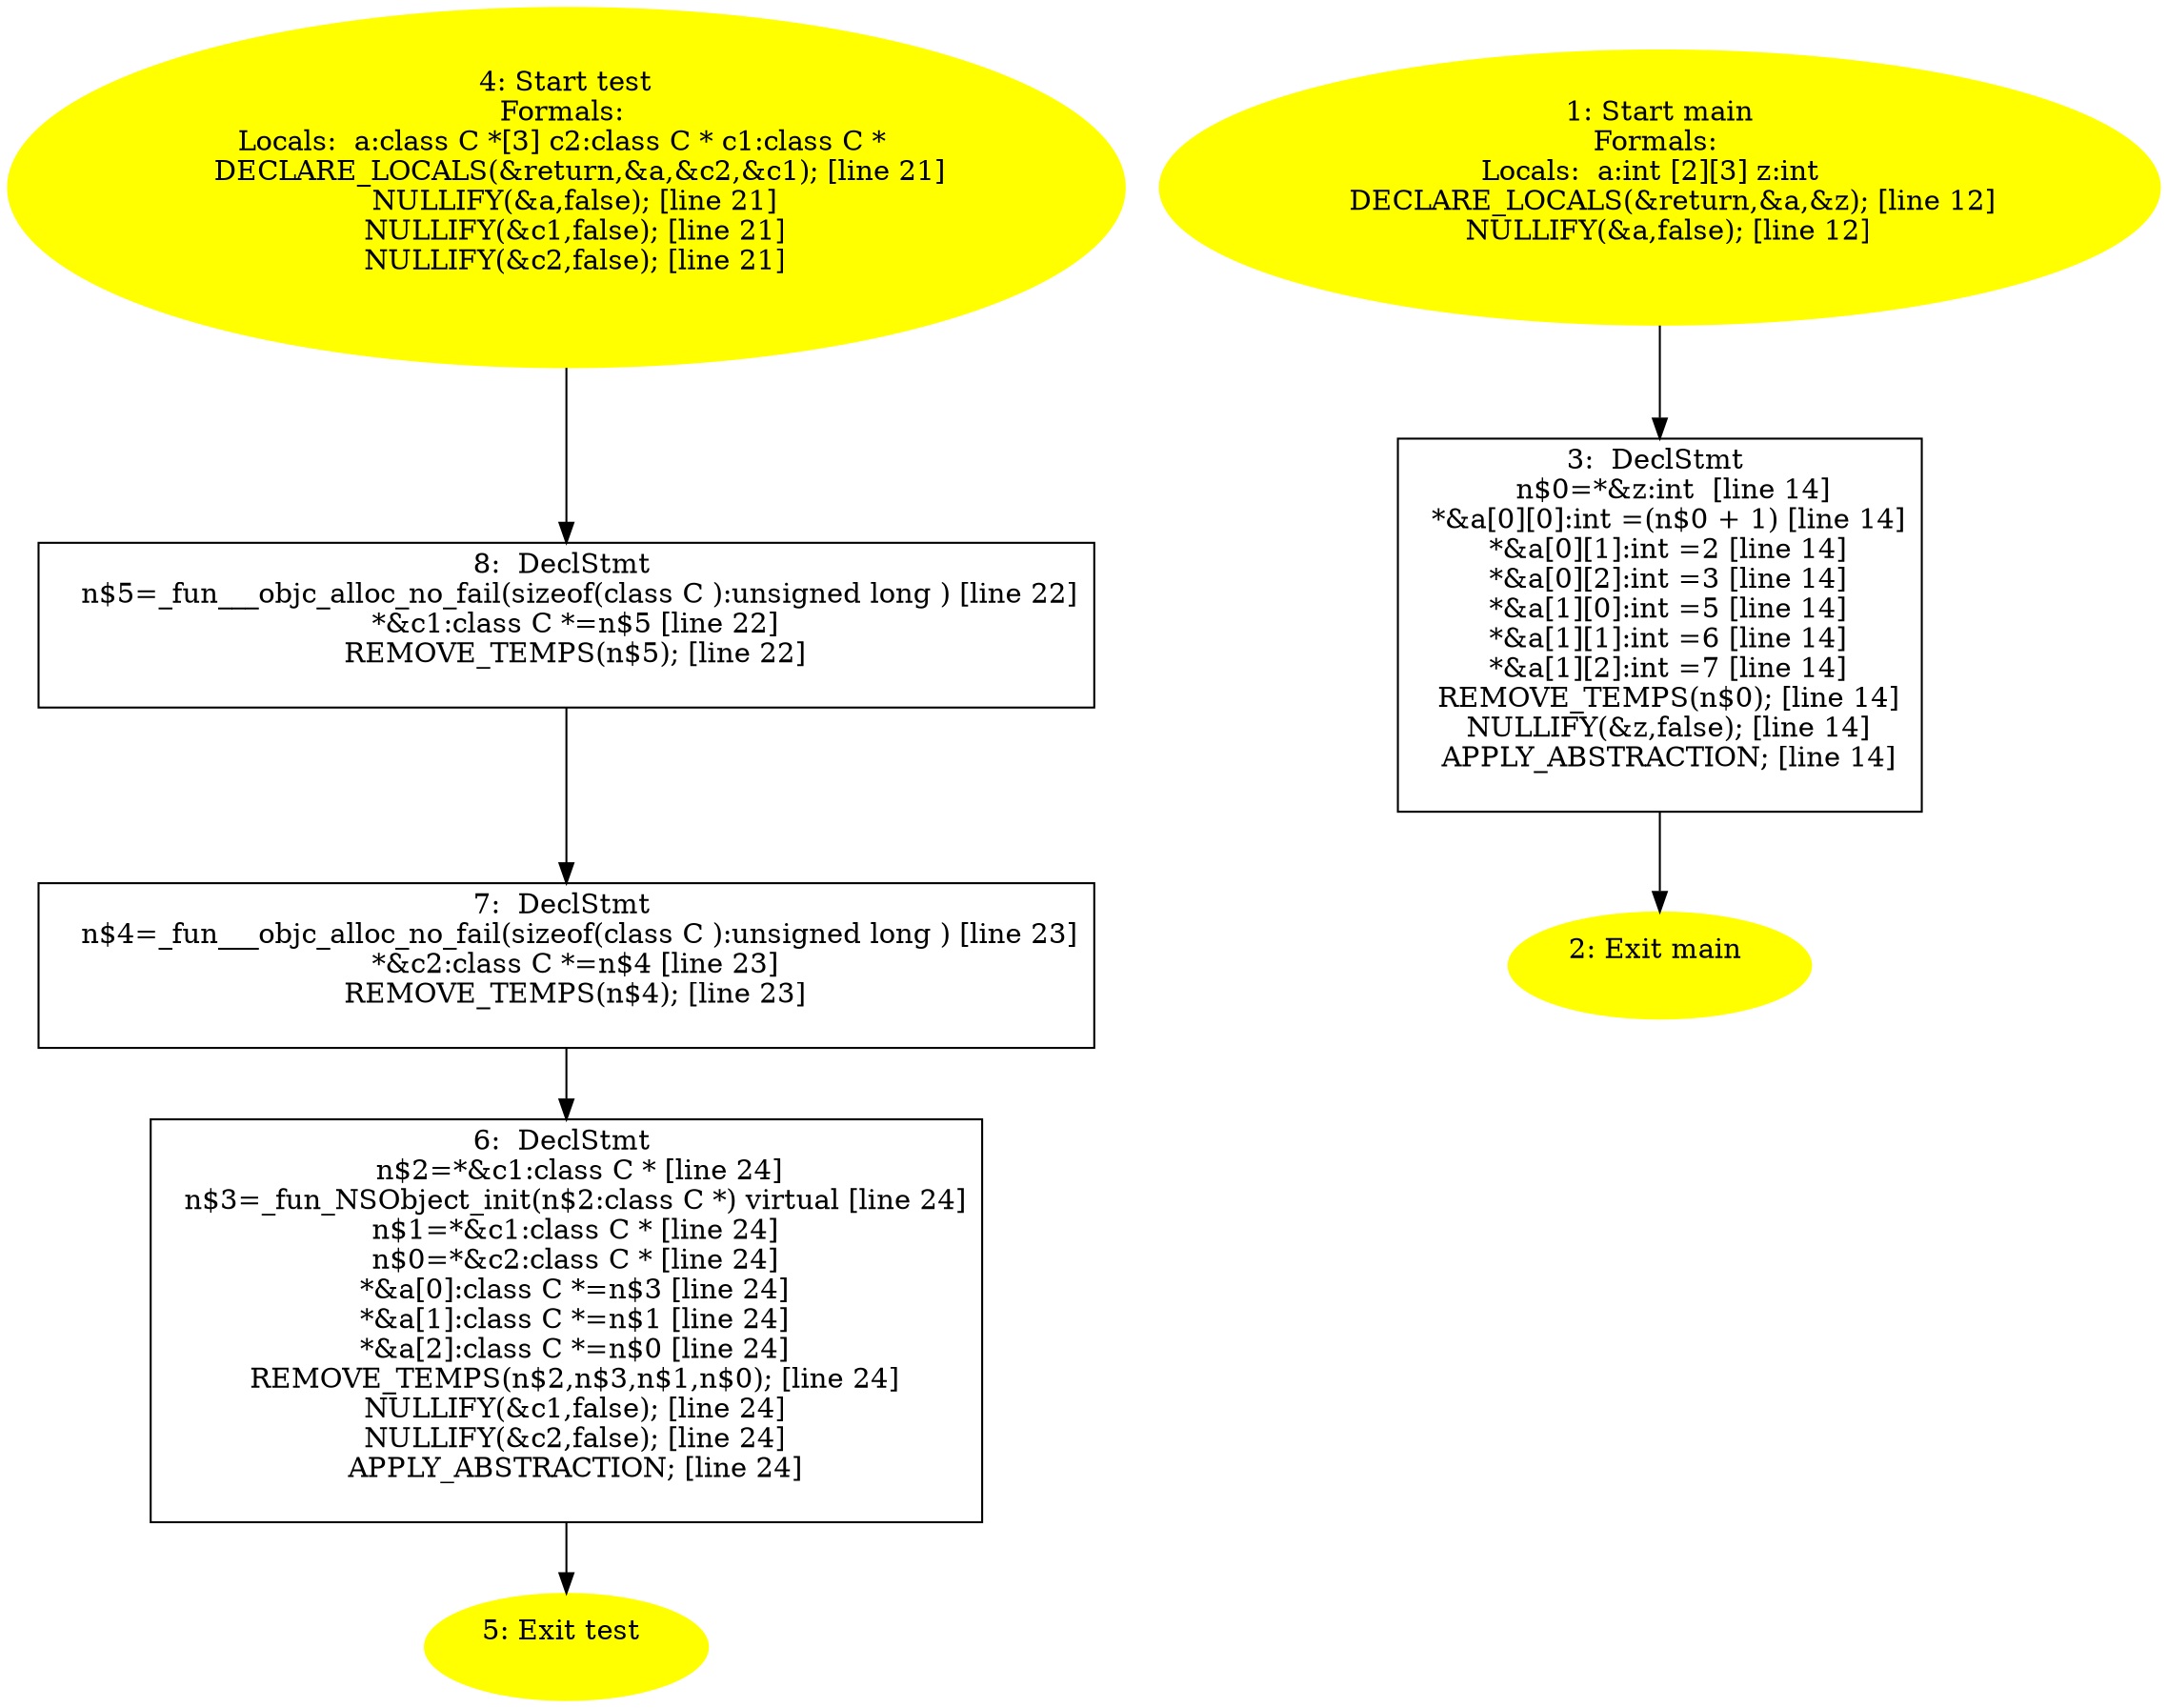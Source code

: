 digraph iCFG {
8 [label="8:  DeclStmt \n   n$5=_fun___objc_alloc_no_fail(sizeof(class C ):unsigned long ) [line 22]\n  *&c1:class C *=n$5 [line 22]\n  REMOVE_TEMPS(n$5); [line 22]\n " shape="box"]
	

	 8 -> 7 ;
7 [label="7:  DeclStmt \n   n$4=_fun___objc_alloc_no_fail(sizeof(class C ):unsigned long ) [line 23]\n  *&c2:class C *=n$4 [line 23]\n  REMOVE_TEMPS(n$4); [line 23]\n " shape="box"]
	

	 7 -> 6 ;
6 [label="6:  DeclStmt \n   n$2=*&c1:class C * [line 24]\n  n$3=_fun_NSObject_init(n$2:class C *) virtual [line 24]\n  n$1=*&c1:class C * [line 24]\n  n$0=*&c2:class C * [line 24]\n  *&a[0]:class C *=n$3 [line 24]\n  *&a[1]:class C *=n$1 [line 24]\n  *&a[2]:class C *=n$0 [line 24]\n  REMOVE_TEMPS(n$2,n$3,n$1,n$0); [line 24]\n  NULLIFY(&c1,false); [line 24]\n  NULLIFY(&c2,false); [line 24]\n  APPLY_ABSTRACTION; [line 24]\n " shape="box"]
	

	 6 -> 5 ;
5 [label="5: Exit test \n  " color=yellow style=filled]
	

4 [label="4: Start test\nFormals: \nLocals:  a:class C *[3] c2:class C * c1:class C * \n   DECLARE_LOCALS(&return,&a,&c2,&c1); [line 21]\n  NULLIFY(&a,false); [line 21]\n  NULLIFY(&c1,false); [line 21]\n  NULLIFY(&c2,false); [line 21]\n " color=yellow style=filled]
	

	 4 -> 8 ;
3 [label="3:  DeclStmt \n   n$0=*&z:int  [line 14]\n  *&a[0][0]:int =(n$0 + 1) [line 14]\n  *&a[0][1]:int =2 [line 14]\n  *&a[0][2]:int =3 [line 14]\n  *&a[1][0]:int =5 [line 14]\n  *&a[1][1]:int =6 [line 14]\n  *&a[1][2]:int =7 [line 14]\n  REMOVE_TEMPS(n$0); [line 14]\n  NULLIFY(&z,false); [line 14]\n  APPLY_ABSTRACTION; [line 14]\n " shape="box"]
	

	 3 -> 2 ;
2 [label="2: Exit main \n  " color=yellow style=filled]
	

1 [label="1: Start main\nFormals: \nLocals:  a:int [2][3] z:int  \n   DECLARE_LOCALS(&return,&a,&z); [line 12]\n  NULLIFY(&a,false); [line 12]\n " color=yellow style=filled]
	

	 1 -> 3 ;
}
